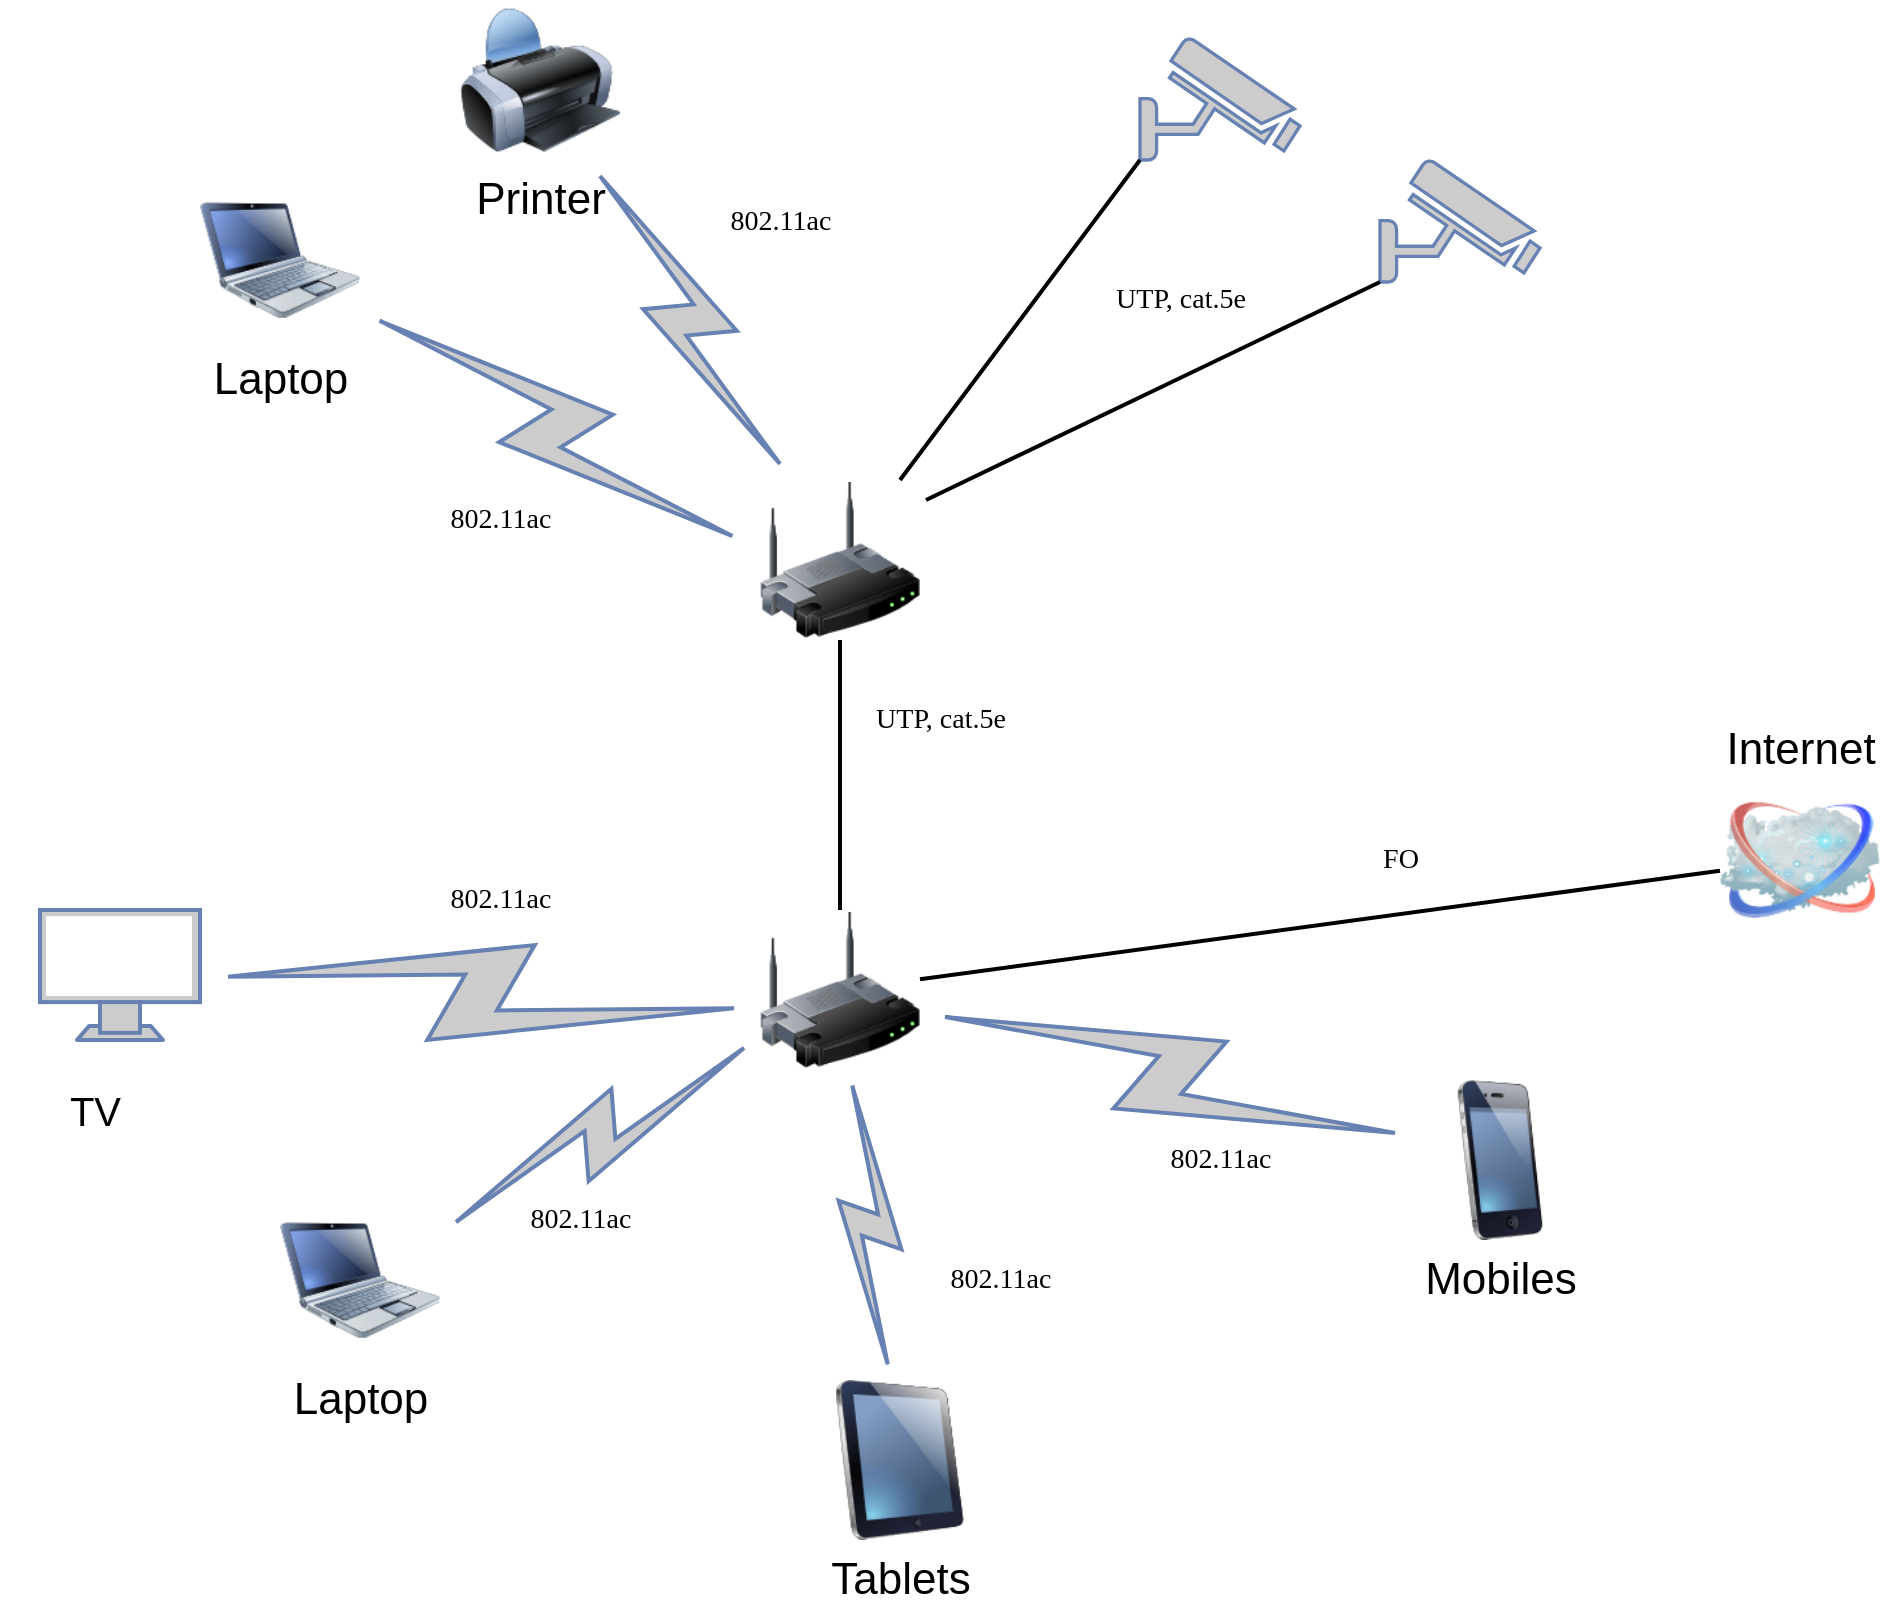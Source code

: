<mxfile version="15.9.1" type="github">
  <diagram name="Page-1" id="55a83fd1-7818-8e21-69c5-c3457e3827bb">
    <mxGraphModel dx="1422" dy="762" grid="1" gridSize="10" guides="1" tooltips="1" connect="1" arrows="1" fold="1" page="1" pageScale="1" pageWidth="1100" pageHeight="850" background="none" math="0" shadow="0">
      <root>
        <mxCell id="0" />
        <mxCell id="1" parent="0" />
        <mxCell id="69ecfefc5c41e42c-18" style="edgeStyle=none;rounded=0;html=1;labelBackgroundColor=none;endArrow=none;strokeWidth=2;fontFamily=Verdana;fontSize=22" parent="1" source="69ecfefc5c41e42c-1" target="QJlT98C1PGR3iqr336E--1" edge="1">
          <mxGeometry relative="1" as="geometry">
            <mxPoint x="248.095" y="230" as="targetPoint" />
          </mxGeometry>
        </mxCell>
        <mxCell id="69ecfefc5c41e42c-1" value="" style="image;html=1;labelBackgroundColor=#ffffff;image=img/lib/clip_art/networking/Wireless_Router_128x128.png;rounded=1;shadow=0;comic=0;strokeWidth=2;fontSize=22" parent="1" vertex="1">
          <mxGeometry x="470" y="465" width="80" height="80" as="geometry" />
        </mxCell>
        <mxCell id="69ecfefc5c41e42c-2" value="Internet" style="image;html=1;labelBackgroundColor=#ffffff;image=img/lib/clip_art/networking/Cloud_128x128.png;rounded=1;shadow=0;comic=0;strokeWidth=2;fontSize=22;labelPosition=center;verticalLabelPosition=top;align=center;verticalAlign=bottom;" parent="1" vertex="1">
          <mxGeometry x="950" y="400" width="80" height="80" as="geometry" />
        </mxCell>
        <mxCell id="69ecfefc5c41e42c-19" style="edgeStyle=none;rounded=0;html=1;labelBackgroundColor=none;endArrow=none;strokeWidth=2;fontFamily=Verdana;fontSize=22" parent="1" source="69ecfefc5c41e42c-1" target="69ecfefc5c41e42c-2" edge="1">
          <mxGeometry relative="1" as="geometry">
            <mxPoint x="250" y="188.667" as="sourcePoint" />
          </mxGeometry>
        </mxCell>
        <mxCell id="69ecfefc5c41e42c-4" value="Tablets" style="image;html=1;labelBackgroundColor=#ffffff;image=img/lib/clip_art/computers/iPad_128x128.png;rounded=1;shadow=0;comic=0;strokeWidth=2;fontSize=22" parent="1" vertex="1">
          <mxGeometry x="500" y="700" width="80" height="80" as="geometry" />
        </mxCell>
        <mxCell id="69ecfefc5c41e42c-6" value="Printer" style="image;html=1;labelBackgroundColor=#ffffff;image=img/lib/clip_art/computers/Printer_128x128.png;rounded=1;shadow=0;comic=0;strokeWidth=2;fontSize=22" parent="1" vertex="1">
          <mxGeometry x="320" y="10" width="80" height="80" as="geometry" />
        </mxCell>
        <mxCell id="69ecfefc5c41e42c-8" value="Mobiles" style="image;html=1;labelBackgroundColor=#ffffff;image=img/lib/clip_art/telecommunication/iPhone_128x128.png;rounded=1;shadow=0;comic=0;strokeWidth=2;fontSize=22" parent="1" vertex="1">
          <mxGeometry x="800" y="550" width="80" height="80" as="geometry" />
        </mxCell>
        <mxCell id="69ecfefc5c41e42c-9" value="Laptop" style="image;html=1;labelBackgroundColor=#ffffff;image=img/lib/clip_art/computers/Netbook_128x128.png;rounded=1;shadow=0;comic=0;strokeColor=#000000;strokeWidth=2;fillColor=#FFFFFF;fontSize=22;fontColor=#000000;" parent="1" vertex="1">
          <mxGeometry x="190" y="100" width="80" height="80" as="geometry" />
        </mxCell>
        <mxCell id="69ecfefc5c41e42c-10" value="Laptop" style="image;html=1;labelBackgroundColor=#ffffff;image=img/lib/clip_art/computers/Netbook_128x128.png;rounded=1;shadow=0;comic=0;strokeWidth=2;fontSize=22" parent="1" vertex="1">
          <mxGeometry x="230" y="610" width="80" height="80" as="geometry" />
        </mxCell>
        <mxCell id="69ecfefc5c41e42c-11" value="" style="html=1;fillColor=#CCCCCC;strokeColor=#6881B3;gradientColor=none;gradientDirection=north;strokeWidth=2;shape=mxgraph.networks.comm_link_edge;html=1;labelBackgroundColor=none;endArrow=none;fontFamily=Verdana;fontSize=22;fontColor=#000000;" parent="1" source="69ecfefc5c41e42c-6" target="QJlT98C1PGR3iqr336E--1" edge="1">
          <mxGeometry width="100" height="100" relative="1" as="geometry">
            <mxPoint x="300" y="390" as="sourcePoint" />
            <mxPoint x="400" y="290" as="targetPoint" />
          </mxGeometry>
        </mxCell>
        <mxCell id="69ecfefc5c41e42c-13" value="" style="html=1;fillColor=#CCCCCC;strokeColor=#6881B3;gradientColor=none;gradientDirection=north;strokeWidth=2;shape=mxgraph.networks.comm_link_edge;html=1;labelBackgroundColor=none;endArrow=none;fontFamily=Verdana;fontSize=22;fontColor=#000000;" parent="1" source="69ecfefc5c41e42c-10" target="69ecfefc5c41e42c-1" edge="1">
          <mxGeometry width="100" height="100" relative="1" as="geometry">
            <mxPoint x="330" y="491.957" as="sourcePoint" />
            <mxPoint x="480" y="518.043" as="targetPoint" />
          </mxGeometry>
        </mxCell>
        <mxCell id="69ecfefc5c41e42c-14" value="" style="html=1;fillColor=#CCCCCC;strokeColor=#6881B3;gradientColor=none;gradientDirection=north;strokeWidth=2;shape=mxgraph.networks.comm_link_edge;html=1;labelBackgroundColor=none;endArrow=none;fontFamily=Verdana;fontSize=22;fontColor=#000000;" parent="1" source="69ecfefc5c41e42c-4" target="69ecfefc5c41e42c-1" edge="1">
          <mxGeometry width="100" height="100" relative="1" as="geometry">
            <mxPoint x="340" y="501.957" as="sourcePoint" />
            <mxPoint x="490" y="528.043" as="targetPoint" />
          </mxGeometry>
        </mxCell>
        <mxCell id="69ecfefc5c41e42c-16" value="" style="html=1;fillColor=#CCCCCC;strokeColor=#6881B3;gradientColor=none;gradientDirection=north;strokeWidth=2;shape=mxgraph.networks.comm_link_edge;html=1;labelBackgroundColor=none;endArrow=none;fontFamily=Verdana;fontSize=22;fontColor=#000000;" parent="1" source="69ecfefc5c41e42c-8" target="69ecfefc5c41e42c-1" edge="1">
          <mxGeometry width="100" height="100" relative="1" as="geometry">
            <mxPoint x="360" y="521.957" as="sourcePoint" />
            <mxPoint x="510" y="548.043" as="targetPoint" />
          </mxGeometry>
        </mxCell>
        <mxCell id="69ecfefc5c41e42c-17" value="" style="html=1;fillColor=#CCCCCC;strokeColor=#6881B3;gradientColor=none;gradientDirection=north;strokeWidth=2;shape=mxgraph.networks.comm_link_edge;html=1;labelBackgroundColor=none;endArrow=none;fontFamily=Verdana;fontSize=22;fontColor=#000000;entryX=-0.05;entryY=0.425;entryDx=0;entryDy=0;entryPerimeter=0;" parent="1" source="69ecfefc5c41e42c-9" target="QJlT98C1PGR3iqr336E--1" edge="1">
          <mxGeometry width="100" height="100" relative="1" as="geometry">
            <mxPoint x="370" y="531.957" as="sourcePoint" />
            <mxPoint x="520" y="558.043" as="targetPoint" />
          </mxGeometry>
        </mxCell>
        <mxCell id="QJlT98C1PGR3iqr336E--1" value="" style="image;html=1;labelBackgroundColor=#ffffff;image=img/lib/clip_art/networking/Wireless_Router_128x128.png;rounded=1;shadow=0;comic=0;strokeWidth=2;fontSize=22" vertex="1" parent="1">
          <mxGeometry x="470" y="250" width="80" height="80" as="geometry" />
        </mxCell>
        <mxCell id="QJlT98C1PGR3iqr336E--2" value="" style="fontColor=#0066CC;verticalAlign=top;verticalLabelPosition=bottom;labelPosition=center;align=center;html=1;outlineConnect=0;fillColor=#CCCCCC;strokeColor=#6881B3;gradientColor=none;gradientDirection=north;strokeWidth=2;shape=mxgraph.networks.security_camera;" vertex="1" parent="1">
          <mxGeometry x="660" y="29" width="80" height="61" as="geometry" />
        </mxCell>
        <mxCell id="QJlT98C1PGR3iqr336E--3" value="" style="fontColor=#0066CC;verticalAlign=top;verticalLabelPosition=bottom;labelPosition=center;align=center;html=1;outlineConnect=0;fillColor=#CCCCCC;strokeColor=#6881B3;gradientColor=none;gradientDirection=north;strokeWidth=2;shape=mxgraph.networks.security_camera;" vertex="1" parent="1">
          <mxGeometry x="780" y="90" width="80" height="61" as="geometry" />
        </mxCell>
        <mxCell id="QJlT98C1PGR3iqr336E--9" style="edgeStyle=none;rounded=0;html=1;labelBackgroundColor=none;endArrow=none;strokeWidth=2;fontFamily=Verdana;fontSize=22;entryX=0;entryY=1;entryDx=0;entryDy=0;entryPerimeter=0;" edge="1" parent="1" source="QJlT98C1PGR3iqr336E--1" target="QJlT98C1PGR3iqr336E--2">
          <mxGeometry relative="1" as="geometry">
            <mxPoint x="520" y="475" as="sourcePoint" />
            <mxPoint x="520" y="340" as="targetPoint" />
          </mxGeometry>
        </mxCell>
        <mxCell id="QJlT98C1PGR3iqr336E--10" style="edgeStyle=none;rounded=0;html=1;labelBackgroundColor=none;endArrow=none;strokeWidth=2;fontFamily=Verdana;fontSize=22;entryX=0;entryY=1;entryDx=0;entryDy=0;entryPerimeter=0;" edge="1" parent="1" target="QJlT98C1PGR3iqr336E--3">
          <mxGeometry relative="1" as="geometry">
            <mxPoint x="553" y="260" as="sourcePoint" />
            <mxPoint x="684.859" y="100" as="targetPoint" />
          </mxGeometry>
        </mxCell>
        <mxCell id="QJlT98C1PGR3iqr336E--13" value="802.11ac" style="text;strokeColor=none;fillColor=none;html=1;fontSize=14;fontStyle=0;verticalAlign=middle;align=center;fontFamily=Verdana;" vertex="1" parent="1">
          <mxGeometry x="650" y="570" width="100" height="40" as="geometry" />
        </mxCell>
        <mxCell id="QJlT98C1PGR3iqr336E--14" value="802.11ac" style="text;strokeColor=none;fillColor=none;html=1;fontSize=14;fontStyle=0;verticalAlign=middle;align=center;fontFamily=Verdana;" vertex="1" parent="1">
          <mxGeometry x="540" y="630" width="100" height="40" as="geometry" />
        </mxCell>
        <mxCell id="QJlT98C1PGR3iqr336E--15" value="802.11ac" style="text;strokeColor=none;fillColor=none;html=1;fontSize=14;fontStyle=0;verticalAlign=middle;align=center;fontFamily=Verdana;" vertex="1" parent="1">
          <mxGeometry x="330" y="600" width="100" height="40" as="geometry" />
        </mxCell>
        <mxCell id="QJlT98C1PGR3iqr336E--16" value="802.11ac" style="text;strokeColor=none;fillColor=none;html=1;fontSize=14;fontStyle=0;verticalAlign=middle;align=center;fontFamily=Verdana;" vertex="1" parent="1">
          <mxGeometry x="290" y="250" width="100" height="40" as="geometry" />
        </mxCell>
        <mxCell id="QJlT98C1PGR3iqr336E--17" value="802.11ac" style="text;strokeColor=none;fillColor=none;html=1;fontSize=14;fontStyle=0;verticalAlign=middle;align=center;fontFamily=Verdana;" vertex="1" parent="1">
          <mxGeometry x="430" y="100.5" width="100" height="40" as="geometry" />
        </mxCell>
        <mxCell id="QJlT98C1PGR3iqr336E--18" value="UTP, cat.5e" style="text;strokeColor=none;fillColor=none;html=1;fontSize=14;fontStyle=0;verticalAlign=middle;align=center;fontFamily=Verdana;" vertex="1" parent="1">
          <mxGeometry x="630" y="140" width="100" height="40" as="geometry" />
        </mxCell>
        <mxCell id="QJlT98C1PGR3iqr336E--19" value="UTP, cat.5e" style="text;strokeColor=none;fillColor=none;html=1;fontSize=14;fontStyle=0;verticalAlign=middle;align=center;fontFamily=Verdana;" vertex="1" parent="1">
          <mxGeometry x="510" y="350" width="100" height="40" as="geometry" />
        </mxCell>
        <mxCell id="QJlT98C1PGR3iqr336E--20" value="FO" style="text;strokeColor=none;fillColor=none;html=1;fontSize=14;fontStyle=0;verticalAlign=middle;align=center;fontFamily=Verdana;" vertex="1" parent="1">
          <mxGeometry x="740" y="420" width="100" height="40" as="geometry" />
        </mxCell>
        <mxCell id="QJlT98C1PGR3iqr336E--21" value="" style="fontColor=#0066CC;verticalAlign=top;verticalLabelPosition=bottom;labelPosition=center;align=center;html=1;outlineConnect=0;fillColor=#CCCCCC;strokeColor=#6881B3;gradientColor=none;gradientDirection=north;strokeWidth=2;shape=mxgraph.networks.monitor;fontFamily=Verdana;fontSize=14;" vertex="1" parent="1">
          <mxGeometry x="110" y="465" width="80" height="65" as="geometry" />
        </mxCell>
        <mxCell id="QJlT98C1PGR3iqr336E--22" value="" style="html=1;fillColor=#CCCCCC;strokeColor=#6881B3;gradientColor=none;gradientDirection=north;strokeWidth=2;shape=mxgraph.networks.comm_link_edge;html=1;labelBackgroundColor=none;endArrow=none;fontFamily=Verdana;fontSize=22;fontColor=#000000;exitX=1;exitY=0.5;exitDx=0;exitDy=0;exitPerimeter=0;entryX=0.013;entryY=0.625;entryDx=0;entryDy=0;entryPerimeter=0;" edge="1" parent="1" source="QJlT98C1PGR3iqr336E--21" target="69ecfefc5c41e42c-1">
          <mxGeometry width="100" height="100" relative="1" as="geometry">
            <mxPoint x="320" y="635.833" as="sourcePoint" />
            <mxPoint x="480" y="539.167" as="targetPoint" />
          </mxGeometry>
        </mxCell>
        <mxCell id="QJlT98C1PGR3iqr336E--23" value="802.11ac" style="text;strokeColor=none;fillColor=none;html=1;fontSize=14;fontStyle=0;verticalAlign=middle;align=center;fontFamily=Verdana;" vertex="1" parent="1">
          <mxGeometry x="290" y="440" width="100" height="40" as="geometry" />
        </mxCell>
        <mxCell id="QJlT98C1PGR3iqr336E--25" value="TV&amp;nbsp;" style="text;strokeColor=none;fillColor=none;html=1;fontSize=20;fontStyle=0;verticalAlign=middle;align=center;fontFamily=Helvetica;" vertex="1" parent="1">
          <mxGeometry x="90" y="545" width="100" height="40" as="geometry" />
        </mxCell>
      </root>
    </mxGraphModel>
  </diagram>
</mxfile>
